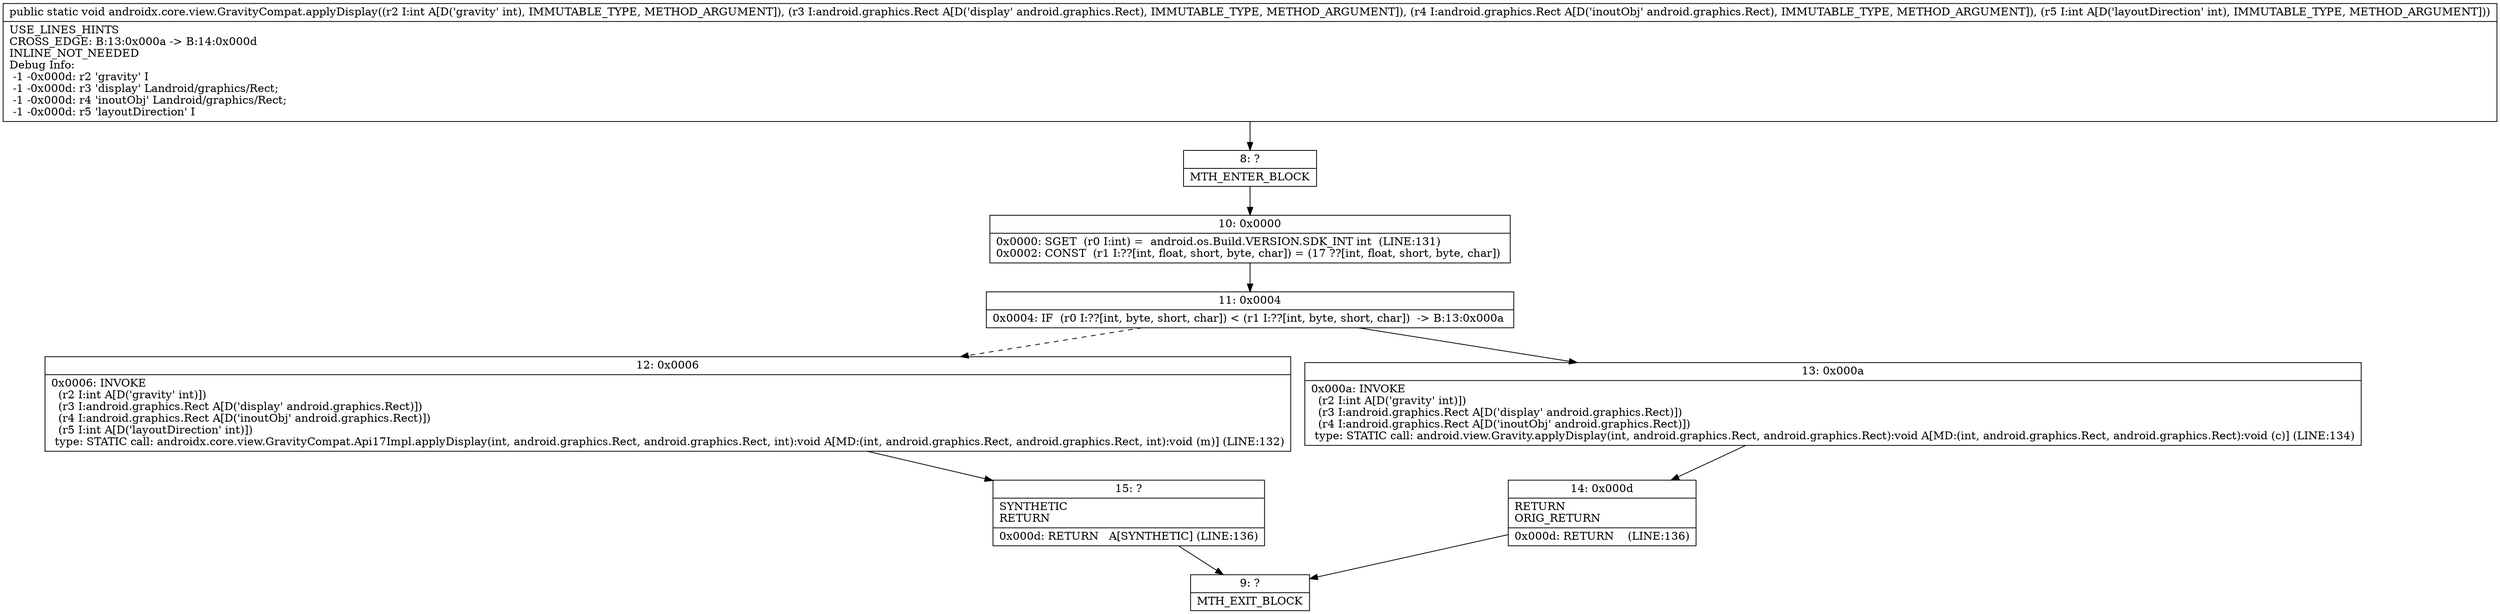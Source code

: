 digraph "CFG forandroidx.core.view.GravityCompat.applyDisplay(ILandroid\/graphics\/Rect;Landroid\/graphics\/Rect;I)V" {
Node_8 [shape=record,label="{8\:\ ?|MTH_ENTER_BLOCK\l}"];
Node_10 [shape=record,label="{10\:\ 0x0000|0x0000: SGET  (r0 I:int) =  android.os.Build.VERSION.SDK_INT int  (LINE:131)\l0x0002: CONST  (r1 I:??[int, float, short, byte, char]) = (17 ??[int, float, short, byte, char]) \l}"];
Node_11 [shape=record,label="{11\:\ 0x0004|0x0004: IF  (r0 I:??[int, byte, short, char]) \< (r1 I:??[int, byte, short, char])  \-\> B:13:0x000a \l}"];
Node_12 [shape=record,label="{12\:\ 0x0006|0x0006: INVOKE  \l  (r2 I:int A[D('gravity' int)])\l  (r3 I:android.graphics.Rect A[D('display' android.graphics.Rect)])\l  (r4 I:android.graphics.Rect A[D('inoutObj' android.graphics.Rect)])\l  (r5 I:int A[D('layoutDirection' int)])\l type: STATIC call: androidx.core.view.GravityCompat.Api17Impl.applyDisplay(int, android.graphics.Rect, android.graphics.Rect, int):void A[MD:(int, android.graphics.Rect, android.graphics.Rect, int):void (m)] (LINE:132)\l}"];
Node_15 [shape=record,label="{15\:\ ?|SYNTHETIC\lRETURN\l|0x000d: RETURN   A[SYNTHETIC] (LINE:136)\l}"];
Node_9 [shape=record,label="{9\:\ ?|MTH_EXIT_BLOCK\l}"];
Node_13 [shape=record,label="{13\:\ 0x000a|0x000a: INVOKE  \l  (r2 I:int A[D('gravity' int)])\l  (r3 I:android.graphics.Rect A[D('display' android.graphics.Rect)])\l  (r4 I:android.graphics.Rect A[D('inoutObj' android.graphics.Rect)])\l type: STATIC call: android.view.Gravity.applyDisplay(int, android.graphics.Rect, android.graphics.Rect):void A[MD:(int, android.graphics.Rect, android.graphics.Rect):void (c)] (LINE:134)\l}"];
Node_14 [shape=record,label="{14\:\ 0x000d|RETURN\lORIG_RETURN\l|0x000d: RETURN    (LINE:136)\l}"];
MethodNode[shape=record,label="{public static void androidx.core.view.GravityCompat.applyDisplay((r2 I:int A[D('gravity' int), IMMUTABLE_TYPE, METHOD_ARGUMENT]), (r3 I:android.graphics.Rect A[D('display' android.graphics.Rect), IMMUTABLE_TYPE, METHOD_ARGUMENT]), (r4 I:android.graphics.Rect A[D('inoutObj' android.graphics.Rect), IMMUTABLE_TYPE, METHOD_ARGUMENT]), (r5 I:int A[D('layoutDirection' int), IMMUTABLE_TYPE, METHOD_ARGUMENT]))  | USE_LINES_HINTS\lCROSS_EDGE: B:13:0x000a \-\> B:14:0x000d\lINLINE_NOT_NEEDED\lDebug Info:\l  \-1 \-0x000d: r2 'gravity' I\l  \-1 \-0x000d: r3 'display' Landroid\/graphics\/Rect;\l  \-1 \-0x000d: r4 'inoutObj' Landroid\/graphics\/Rect;\l  \-1 \-0x000d: r5 'layoutDirection' I\l}"];
MethodNode -> Node_8;Node_8 -> Node_10;
Node_10 -> Node_11;
Node_11 -> Node_12[style=dashed];
Node_11 -> Node_13;
Node_12 -> Node_15;
Node_15 -> Node_9;
Node_13 -> Node_14;
Node_14 -> Node_9;
}

